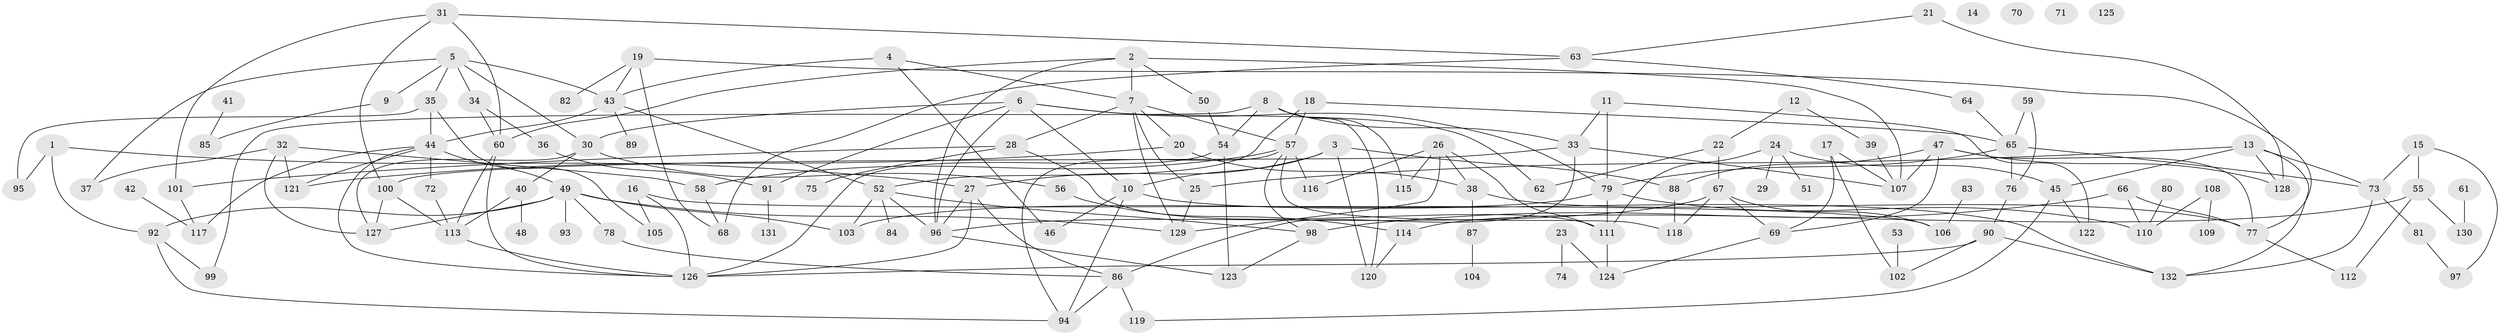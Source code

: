 // coarse degree distribution, {3: 0.14444444444444443, 5: 0.08888888888888889, 7: 0.05555555555555555, 6: 0.08888888888888889, 2: 0.16666666666666666, 0: 0.044444444444444446, 4: 0.14444444444444443, 8: 0.022222222222222223, 1: 0.18888888888888888, 9: 0.05555555555555555}
// Generated by graph-tools (version 1.1) at 2025/23/03/03/25 07:23:28]
// undirected, 132 vertices, 208 edges
graph export_dot {
graph [start="1"]
  node [color=gray90,style=filled];
  1;
  2;
  3;
  4;
  5;
  6;
  7;
  8;
  9;
  10;
  11;
  12;
  13;
  14;
  15;
  16;
  17;
  18;
  19;
  20;
  21;
  22;
  23;
  24;
  25;
  26;
  27;
  28;
  29;
  30;
  31;
  32;
  33;
  34;
  35;
  36;
  37;
  38;
  39;
  40;
  41;
  42;
  43;
  44;
  45;
  46;
  47;
  48;
  49;
  50;
  51;
  52;
  53;
  54;
  55;
  56;
  57;
  58;
  59;
  60;
  61;
  62;
  63;
  64;
  65;
  66;
  67;
  68;
  69;
  70;
  71;
  72;
  73;
  74;
  75;
  76;
  77;
  78;
  79;
  80;
  81;
  82;
  83;
  84;
  85;
  86;
  87;
  88;
  89;
  90;
  91;
  92;
  93;
  94;
  95;
  96;
  97;
  98;
  99;
  100;
  101;
  102;
  103;
  104;
  105;
  106;
  107;
  108;
  109;
  110;
  111;
  112;
  113;
  114;
  115;
  116;
  117;
  118;
  119;
  120;
  121;
  122;
  123;
  124;
  125;
  126;
  127;
  128;
  129;
  130;
  131;
  132;
  1 -- 27;
  1 -- 92;
  1 -- 95;
  2 -- 7;
  2 -- 50;
  2 -- 60;
  2 -- 96;
  2 -- 107;
  3 -- 10;
  3 -- 27;
  3 -- 88;
  3 -- 120;
  4 -- 7;
  4 -- 43;
  4 -- 46;
  5 -- 9;
  5 -- 30;
  5 -- 34;
  5 -- 35;
  5 -- 37;
  5 -- 43;
  6 -- 10;
  6 -- 30;
  6 -- 62;
  6 -- 79;
  6 -- 91;
  6 -- 96;
  7 -- 20;
  7 -- 25;
  7 -- 28;
  7 -- 57;
  7 -- 129;
  8 -- 33;
  8 -- 54;
  8 -- 99;
  8 -- 115;
  8 -- 120;
  9 -- 85;
  10 -- 46;
  10 -- 94;
  10 -- 132;
  11 -- 33;
  11 -- 79;
  11 -- 122;
  12 -- 22;
  12 -- 39;
  13 -- 25;
  13 -- 45;
  13 -- 73;
  13 -- 128;
  13 -- 132;
  15 -- 55;
  15 -- 73;
  15 -- 97;
  16 -- 105;
  16 -- 106;
  16 -- 126;
  17 -- 69;
  17 -- 102;
  17 -- 107;
  18 -- 52;
  18 -- 57;
  18 -- 65;
  19 -- 43;
  19 -- 68;
  19 -- 77;
  19 -- 82;
  20 -- 38;
  20 -- 121;
  21 -- 63;
  21 -- 128;
  22 -- 62;
  22 -- 67;
  23 -- 74;
  23 -- 124;
  24 -- 29;
  24 -- 45;
  24 -- 51;
  24 -- 111;
  25 -- 129;
  26 -- 38;
  26 -- 111;
  26 -- 115;
  26 -- 116;
  26 -- 129;
  27 -- 86;
  27 -- 96;
  27 -- 126;
  28 -- 75;
  28 -- 101;
  28 -- 111;
  30 -- 40;
  30 -- 56;
  30 -- 127;
  31 -- 60;
  31 -- 63;
  31 -- 100;
  31 -- 101;
  32 -- 37;
  32 -- 58;
  32 -- 121;
  32 -- 127;
  33 -- 86;
  33 -- 100;
  33 -- 107;
  34 -- 36;
  34 -- 60;
  35 -- 44;
  35 -- 95;
  35 -- 105;
  36 -- 91;
  38 -- 77;
  38 -- 87;
  39 -- 107;
  40 -- 48;
  40 -- 113;
  41 -- 85;
  42 -- 117;
  43 -- 44;
  43 -- 52;
  43 -- 89;
  44 -- 49;
  44 -- 72;
  44 -- 117;
  44 -- 121;
  44 -- 126;
  45 -- 119;
  45 -- 122;
  47 -- 69;
  47 -- 77;
  47 -- 88;
  47 -- 107;
  47 -- 128;
  49 -- 78;
  49 -- 92;
  49 -- 93;
  49 -- 103;
  49 -- 127;
  49 -- 129;
  50 -- 54;
  52 -- 84;
  52 -- 96;
  52 -- 98;
  52 -- 103;
  53 -- 102;
  54 -- 123;
  54 -- 126;
  55 -- 112;
  55 -- 114;
  55 -- 130;
  56 -- 114;
  57 -- 58;
  57 -- 94;
  57 -- 98;
  57 -- 116;
  57 -- 118;
  58 -- 68;
  59 -- 65;
  59 -- 76;
  60 -- 113;
  60 -- 126;
  61 -- 130;
  63 -- 64;
  63 -- 68;
  64 -- 65;
  65 -- 73;
  65 -- 76;
  65 -- 79;
  66 -- 77;
  66 -- 98;
  66 -- 110;
  67 -- 69;
  67 -- 96;
  67 -- 106;
  67 -- 118;
  69 -- 124;
  72 -- 113;
  73 -- 81;
  73 -- 132;
  76 -- 90;
  77 -- 112;
  78 -- 86;
  79 -- 103;
  79 -- 110;
  79 -- 111;
  80 -- 110;
  81 -- 97;
  83 -- 106;
  86 -- 94;
  86 -- 119;
  87 -- 104;
  88 -- 118;
  90 -- 102;
  90 -- 126;
  90 -- 132;
  91 -- 131;
  92 -- 94;
  92 -- 99;
  96 -- 123;
  98 -- 123;
  100 -- 113;
  100 -- 127;
  101 -- 117;
  108 -- 109;
  108 -- 110;
  111 -- 124;
  113 -- 126;
  114 -- 120;
}
